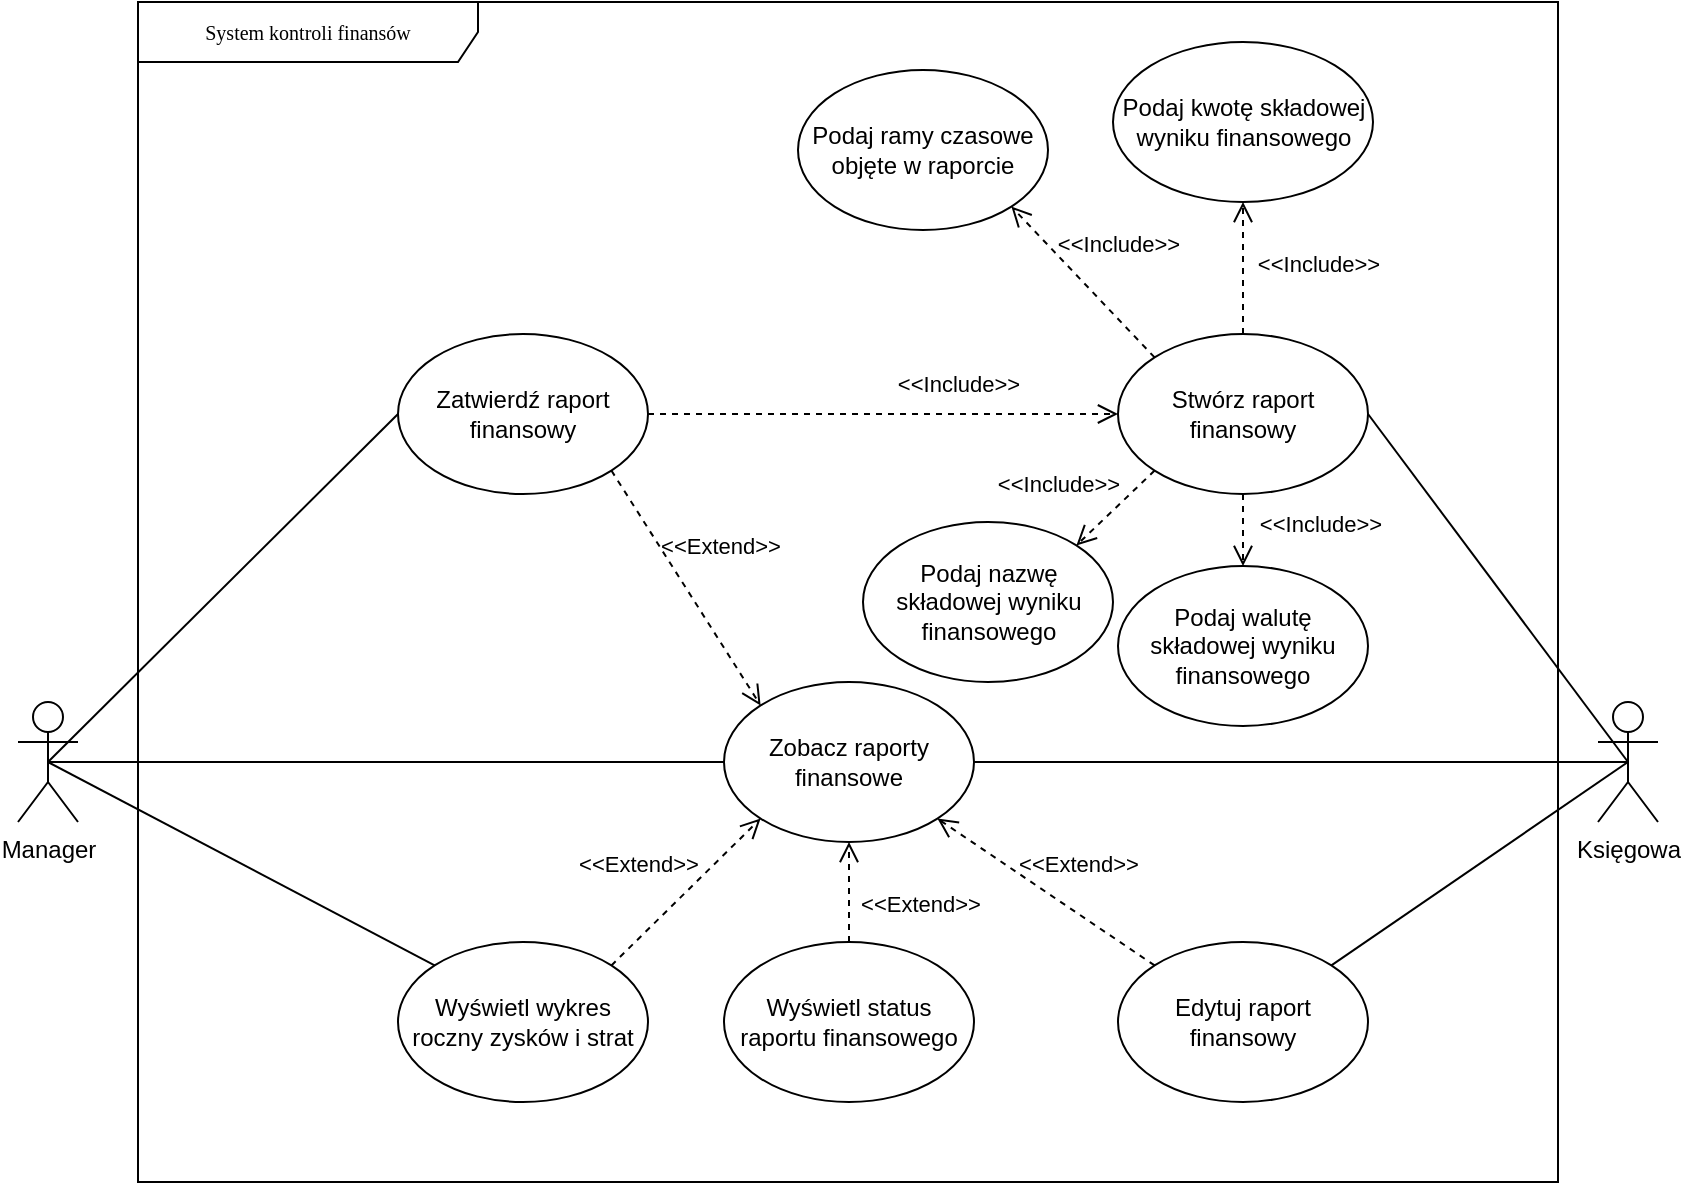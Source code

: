 <mxfile version="26.0.9">
  <diagram name="Page-1" id="c4acf3e9-155e-7222-9cf6-157b1a14988f">
    <mxGraphModel dx="897" dy="1026" grid="1" gridSize="10" guides="1" tooltips="1" connect="1" arrows="1" fold="1" page="1" pageScale="1" pageWidth="850" pageHeight="1100" background="none" math="0" shadow="0">
      <root>
        <mxCell id="0" />
        <mxCell id="1" parent="0" />
        <mxCell id="4cYH0kskli7POFGjwZM7-1" value="System kontroli finansów" style="shape=umlFrame;whiteSpace=wrap;html=1;rounded=0;shadow=0;comic=0;labelBackgroundColor=none;strokeWidth=1;fontFamily=Verdana;fontSize=10;align=center;width=170;height=30;" parent="1" vertex="1">
          <mxGeometry x="70" y="50" width="710" height="590" as="geometry" />
        </mxCell>
        <mxCell id="4cYH0kskli7POFGjwZM7-2" value="Księgowa" style="shape=umlActor;verticalLabelPosition=bottom;verticalAlign=top;html=1;" parent="1" vertex="1">
          <mxGeometry x="800" y="400" width="30" height="60" as="geometry" />
        </mxCell>
        <mxCell id="4cYH0kskli7POFGjwZM7-5" value="" style="endArrow=block;dashed=1;endFill=0;endSize=12;html=1;rounded=0;exitX=0.5;exitY=0;exitDx=0;exitDy=0;" parent="1" edge="1">
          <mxGeometry width="160" relative="1" as="geometry">
            <mxPoint x="340" y="270" as="sourcePoint" />
            <mxPoint x="340" y="270" as="targetPoint" />
          </mxGeometry>
        </mxCell>
        <mxCell id="4cYH0kskli7POFGjwZM7-33" value="Manager" style="shape=umlActor;verticalLabelPosition=bottom;verticalAlign=top;html=1;" parent="1" vertex="1">
          <mxGeometry x="10" y="400" width="30" height="60" as="geometry" />
        </mxCell>
        <mxCell id="tCxOhf9ivpcR8k-8vdyb-47" value="" style="endArrow=none;html=1;rounded=0;entryX=0.5;entryY=0.5;entryDx=0;entryDy=0;entryPerimeter=0;exitX=0;exitY=0.5;exitDx=0;exitDy=0;" parent="1" source="tCxOhf9ivpcR8k-8vdyb-66" target="4cYH0kskli7POFGjwZM7-33" edge="1">
          <mxGeometry width="50" height="50" relative="1" as="geometry">
            <mxPoint x="140" y="566" as="sourcePoint" />
            <mxPoint x="35" y="440" as="targetPoint" />
          </mxGeometry>
        </mxCell>
        <mxCell id="tCxOhf9ivpcR8k-8vdyb-64" value="Stwórz raport finansowy" style="ellipse;whiteSpace=wrap;html=1;" parent="1" vertex="1">
          <mxGeometry x="560" y="216" width="125" height="80" as="geometry" />
        </mxCell>
        <mxCell id="tCxOhf9ivpcR8k-8vdyb-65" value="" style="endArrow=none;html=1;rounded=0;entryX=1;entryY=0.5;entryDx=0;entryDy=0;exitX=0.5;exitY=0.5;exitDx=0;exitDy=0;exitPerimeter=0;" parent="1" source="4cYH0kskli7POFGjwZM7-2" target="tCxOhf9ivpcR8k-8vdyb-64" edge="1">
          <mxGeometry width="50" height="50" relative="1" as="geometry">
            <mxPoint x="825" y="499.5" as="sourcePoint" />
            <mxPoint x="700" y="499.5" as="targetPoint" />
          </mxGeometry>
        </mxCell>
        <mxCell id="tCxOhf9ivpcR8k-8vdyb-66" value="Zobacz raporty finansowe" style="ellipse;whiteSpace=wrap;html=1;" parent="1" vertex="1">
          <mxGeometry x="363" y="390" width="125" height="80" as="geometry" />
        </mxCell>
        <mxCell id="tCxOhf9ivpcR8k-8vdyb-67" value="" style="endArrow=none;html=1;rounded=0;entryX=1;entryY=0.5;entryDx=0;entryDy=0;exitX=0.5;exitY=0.5;exitDx=0;exitDy=0;exitPerimeter=0;" parent="1" source="4cYH0kskli7POFGjwZM7-2" target="tCxOhf9ivpcR8k-8vdyb-66" edge="1">
          <mxGeometry width="50" height="50" relative="1" as="geometry">
            <mxPoint x="715" y="429.5" as="sourcePoint" />
            <mxPoint x="590" y="429.5" as="targetPoint" />
          </mxGeometry>
        </mxCell>
        <mxCell id="tCxOhf9ivpcR8k-8vdyb-68" value="Podaj kwotę składowej wyniku finansowego" style="ellipse;whiteSpace=wrap;html=1;" parent="1" vertex="1">
          <mxGeometry x="557.5" y="70" width="130" height="80" as="geometry" />
        </mxCell>
        <mxCell id="tCxOhf9ivpcR8k-8vdyb-69" value="Podaj ramy czasowe objęte w raporcie" style="ellipse;whiteSpace=wrap;html=1;" parent="1" vertex="1">
          <mxGeometry x="400" y="84" width="125" height="80" as="geometry" />
        </mxCell>
        <mxCell id="tCxOhf9ivpcR8k-8vdyb-70" value="Edytuj raport finansowy" style="ellipse;whiteSpace=wrap;html=1;" parent="1" vertex="1">
          <mxGeometry x="560" y="520" width="125" height="80" as="geometry" />
        </mxCell>
        <mxCell id="tCxOhf9ivpcR8k-8vdyb-73" value="" style="endArrow=none;html=1;rounded=0;entryX=1;entryY=0;entryDx=0;entryDy=0;exitX=0.5;exitY=0.5;exitDx=0;exitDy=0;exitPerimeter=0;" parent="1" source="4cYH0kskli7POFGjwZM7-2" target="tCxOhf9ivpcR8k-8vdyb-70" edge="1">
          <mxGeometry width="50" height="50" relative="1" as="geometry">
            <mxPoint x="800" y="499.5" as="sourcePoint" />
            <mxPoint x="473" y="499.5" as="targetPoint" />
          </mxGeometry>
        </mxCell>
        <mxCell id="tCxOhf9ivpcR8k-8vdyb-82" value="Zatwierdź raport finansowy" style="ellipse;whiteSpace=wrap;html=1;" parent="1" vertex="1">
          <mxGeometry x="200" y="216" width="125" height="80" as="geometry" />
        </mxCell>
        <mxCell id="tCxOhf9ivpcR8k-8vdyb-83" value="" style="endArrow=none;html=1;rounded=0;entryX=0.5;entryY=0.5;entryDx=0;entryDy=0;entryPerimeter=0;exitX=0;exitY=0.5;exitDx=0;exitDy=0;" parent="1" source="tCxOhf9ivpcR8k-8vdyb-82" target="4cYH0kskli7POFGjwZM7-33" edge="1">
          <mxGeometry width="50" height="50" relative="1" as="geometry">
            <mxPoint x="378" y="380" as="sourcePoint" />
            <mxPoint x="40" y="380" as="targetPoint" />
          </mxGeometry>
        </mxCell>
        <mxCell id="tCxOhf9ivpcR8k-8vdyb-87" value="Podaj walutę składowej wyniku finansowego" style="ellipse;whiteSpace=wrap;html=1;" parent="1" vertex="1">
          <mxGeometry x="560" y="332" width="125" height="80" as="geometry" />
        </mxCell>
        <mxCell id="tCxOhf9ivpcR8k-8vdyb-89" value="Wyświetl wykres roczny zysków i strat" style="ellipse;whiteSpace=wrap;html=1;" parent="1" vertex="1">
          <mxGeometry x="200" y="520" width="125" height="80" as="geometry" />
        </mxCell>
        <mxCell id="tCxOhf9ivpcR8k-8vdyb-91" value="" style="endArrow=none;html=1;rounded=0;entryX=0.5;entryY=0.5;entryDx=0;entryDy=0;entryPerimeter=0;exitX=0;exitY=0;exitDx=0;exitDy=0;" parent="1" source="tCxOhf9ivpcR8k-8vdyb-89" target="4cYH0kskli7POFGjwZM7-33" edge="1">
          <mxGeometry width="50" height="50" relative="1" as="geometry">
            <mxPoint x="373" y="440" as="sourcePoint" />
            <mxPoint x="35" y="440" as="targetPoint" />
          </mxGeometry>
        </mxCell>
        <mxCell id="tCxOhf9ivpcR8k-8vdyb-94" value="Podaj nazwę składowej wyniku finansowego" style="ellipse;whiteSpace=wrap;html=1;" parent="1" vertex="1">
          <mxGeometry x="432.5" y="310" width="125" height="80" as="geometry" />
        </mxCell>
        <mxCell id="T8I5_uOMvGJPx2YUAhss-1" value="&amp;lt;&amp;lt;Extend&amp;gt;&amp;gt;" style="endArrow=open;startArrow=none;endFill=0;startFill=0;endSize=8;html=1;verticalAlign=bottom;dashed=1;labelBackgroundColor=none;rounded=0;entryX=1;entryY=1;entryDx=0;entryDy=0;exitX=0;exitY=0;exitDx=0;exitDy=0;" edge="1" parent="1" source="tCxOhf9ivpcR8k-8vdyb-70" target="tCxOhf9ivpcR8k-8vdyb-66">
          <mxGeometry x="-0.16" y="-13" width="160" relative="1" as="geometry">
            <mxPoint x="345" y="530" as="sourcePoint" />
            <mxPoint x="505" y="530" as="targetPoint" />
            <mxPoint as="offset" />
          </mxGeometry>
        </mxCell>
        <mxCell id="T8I5_uOMvGJPx2YUAhss-2" value="&amp;lt;&amp;lt;Extend&amp;gt;&amp;gt;" style="endArrow=open;startArrow=none;endFill=0;startFill=0;endSize=8;html=1;verticalAlign=bottom;dashed=1;labelBackgroundColor=none;rounded=0;entryX=0;entryY=1;entryDx=0;entryDy=0;exitX=1;exitY=0;exitDx=0;exitDy=0;" edge="1" parent="1" source="tCxOhf9ivpcR8k-8vdyb-89" target="tCxOhf9ivpcR8k-8vdyb-66">
          <mxGeometry x="-0.261" y="20" width="160" relative="1" as="geometry">
            <mxPoint x="458" y="564" as="sourcePoint" />
            <mxPoint x="350" y="490" as="targetPoint" />
            <mxPoint as="offset" />
          </mxGeometry>
        </mxCell>
        <mxCell id="T8I5_uOMvGJPx2YUAhss-3" value="&amp;lt;&amp;lt;Include&amp;gt;&amp;gt;" style="endArrow=open;startArrow=none;endFill=0;startFill=0;endSize=8;html=1;verticalAlign=bottom;dashed=1;labelBackgroundColor=none;rounded=0;entryX=0;entryY=0.5;entryDx=0;entryDy=0;exitX=1;exitY=0.5;exitDx=0;exitDy=0;" edge="1" parent="1" source="tCxOhf9ivpcR8k-8vdyb-82" target="tCxOhf9ivpcR8k-8vdyb-64">
          <mxGeometry x="0.319" y="6" width="160" relative="1" as="geometry">
            <mxPoint x="325" y="370" as="sourcePoint" />
            <mxPoint x="399" y="296" as="targetPoint" />
            <mxPoint as="offset" />
          </mxGeometry>
        </mxCell>
        <mxCell id="T8I5_uOMvGJPx2YUAhss-5" value="&amp;lt;&amp;lt;Include&amp;gt;&amp;gt;" style="endArrow=open;startArrow=none;endFill=0;startFill=0;endSize=8;html=1;verticalAlign=bottom;dashed=1;labelBackgroundColor=none;rounded=0;entryX=1;entryY=1;entryDx=0;entryDy=0;exitX=0;exitY=0;exitDx=0;exitDy=0;" edge="1" parent="1" source="tCxOhf9ivpcR8k-8vdyb-64" target="tCxOhf9ivpcR8k-8vdyb-69">
          <mxGeometry x="-0.093" y="-20" width="160" relative="1" as="geometry">
            <mxPoint x="335" y="266" as="sourcePoint" />
            <mxPoint x="570" y="266" as="targetPoint" />
            <mxPoint as="offset" />
          </mxGeometry>
        </mxCell>
        <mxCell id="T8I5_uOMvGJPx2YUAhss-6" value="&amp;lt;&amp;lt;Include&amp;gt;&amp;gt;" style="endArrow=open;startArrow=none;endFill=0;startFill=0;endSize=8;html=1;verticalAlign=bottom;dashed=1;labelBackgroundColor=none;rounded=0;entryX=0.5;entryY=1;entryDx=0;entryDy=0;exitX=0.5;exitY=0;exitDx=0;exitDy=0;" edge="1" parent="1" source="tCxOhf9ivpcR8k-8vdyb-64" target="tCxOhf9ivpcR8k-8vdyb-68">
          <mxGeometry x="-0.212" y="-37" width="160" relative="1" as="geometry">
            <mxPoint x="771" y="216" as="sourcePoint" />
            <mxPoint x="700" y="140" as="targetPoint" />
            <mxPoint as="offset" />
          </mxGeometry>
        </mxCell>
        <mxCell id="T8I5_uOMvGJPx2YUAhss-7" value="&amp;lt;&amp;lt;Include&amp;gt;&amp;gt;" style="endArrow=open;startArrow=none;endFill=0;startFill=0;endSize=8;html=1;verticalAlign=bottom;dashed=1;labelBackgroundColor=none;rounded=0;entryX=1;entryY=0;entryDx=0;entryDy=0;exitX=0;exitY=1;exitDx=0;exitDy=0;" edge="1" parent="1" source="tCxOhf9ivpcR8k-8vdyb-64" target="tCxOhf9ivpcR8k-8vdyb-94">
          <mxGeometry x="0.693" y="-22" width="160" relative="1" as="geometry">
            <mxPoint x="710" y="236" as="sourcePoint" />
            <mxPoint x="710" y="170" as="targetPoint" />
            <mxPoint as="offset" />
          </mxGeometry>
        </mxCell>
        <mxCell id="T8I5_uOMvGJPx2YUAhss-8" value="&amp;lt;&amp;lt;Include&amp;gt;&amp;gt;" style="endArrow=open;startArrow=none;endFill=0;startFill=0;endSize=8;html=1;verticalAlign=bottom;dashed=1;labelBackgroundColor=none;rounded=0;entryX=0.5;entryY=0;entryDx=0;entryDy=0;exitX=0.5;exitY=1;exitDx=0;exitDy=0;" edge="1" parent="1" source="tCxOhf9ivpcR8k-8vdyb-64" target="tCxOhf9ivpcR8k-8vdyb-87">
          <mxGeometry x="0.333" y="38" width="160" relative="1" as="geometry">
            <mxPoint x="687.5" y="296" as="sourcePoint" />
            <mxPoint x="648.5" y="334" as="targetPoint" />
            <mxPoint as="offset" />
          </mxGeometry>
        </mxCell>
        <mxCell id="T8I5_uOMvGJPx2YUAhss-9" value="&amp;lt;&amp;lt;Extend&amp;gt;&amp;gt;" style="endArrow=open;startArrow=none;endFill=0;startFill=0;endSize=8;html=1;verticalAlign=bottom;dashed=1;labelBackgroundColor=none;rounded=0;entryX=0;entryY=0;entryDx=0;entryDy=0;exitX=1;exitY=1;exitDx=0;exitDy=0;" edge="1" parent="1" source="tCxOhf9ivpcR8k-8vdyb-82" target="tCxOhf9ivpcR8k-8vdyb-66">
          <mxGeometry x="-0.033" y="20" width="160" relative="1" as="geometry">
            <mxPoint x="230" y="424" as="sourcePoint" />
            <mxPoint x="306" y="350" as="targetPoint" />
            <mxPoint x="1" as="offset" />
          </mxGeometry>
        </mxCell>
        <mxCell id="T8I5_uOMvGJPx2YUAhss-10" value="Wyświetl status raportu finansowego" style="ellipse;whiteSpace=wrap;html=1;" vertex="1" parent="1">
          <mxGeometry x="363" y="520" width="125" height="80" as="geometry" />
        </mxCell>
        <mxCell id="T8I5_uOMvGJPx2YUAhss-11" value="&amp;lt;&amp;lt;Extend&amp;gt;&amp;gt;" style="endArrow=open;startArrow=none;endFill=0;startFill=0;endSize=8;html=1;verticalAlign=bottom;dashed=1;labelBackgroundColor=none;rounded=0;entryX=0.5;entryY=1;entryDx=0;entryDy=0;exitX=0.5;exitY=0;exitDx=0;exitDy=0;" edge="1" parent="1" source="T8I5_uOMvGJPx2YUAhss-10" target="tCxOhf9ivpcR8k-8vdyb-66">
          <mxGeometry x="-0.6" y="-34" width="160" relative="1" as="geometry">
            <mxPoint x="550" y="564" as="sourcePoint" />
            <mxPoint x="440" y="490" as="targetPoint" />
            <mxPoint x="1" as="offset" />
          </mxGeometry>
        </mxCell>
      </root>
    </mxGraphModel>
  </diagram>
</mxfile>
